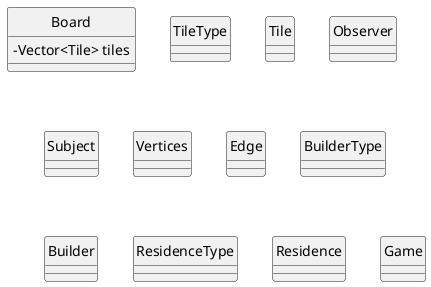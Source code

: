 @startuml CS246 Final Project UML 
skinparam style strictuml
skinparam SequenceMessageAlignment center
skinparam classAttributeIconSize 0
class Board 
class TileType
class Tile
class Observer
class Subject
class Vertices
class Edge 
class BuilderType
class Builder 
class ResidenceType
class Residence 
class Residence 
class Game 

class Board {
    -Vector<Tile> tiles
}
@enduml